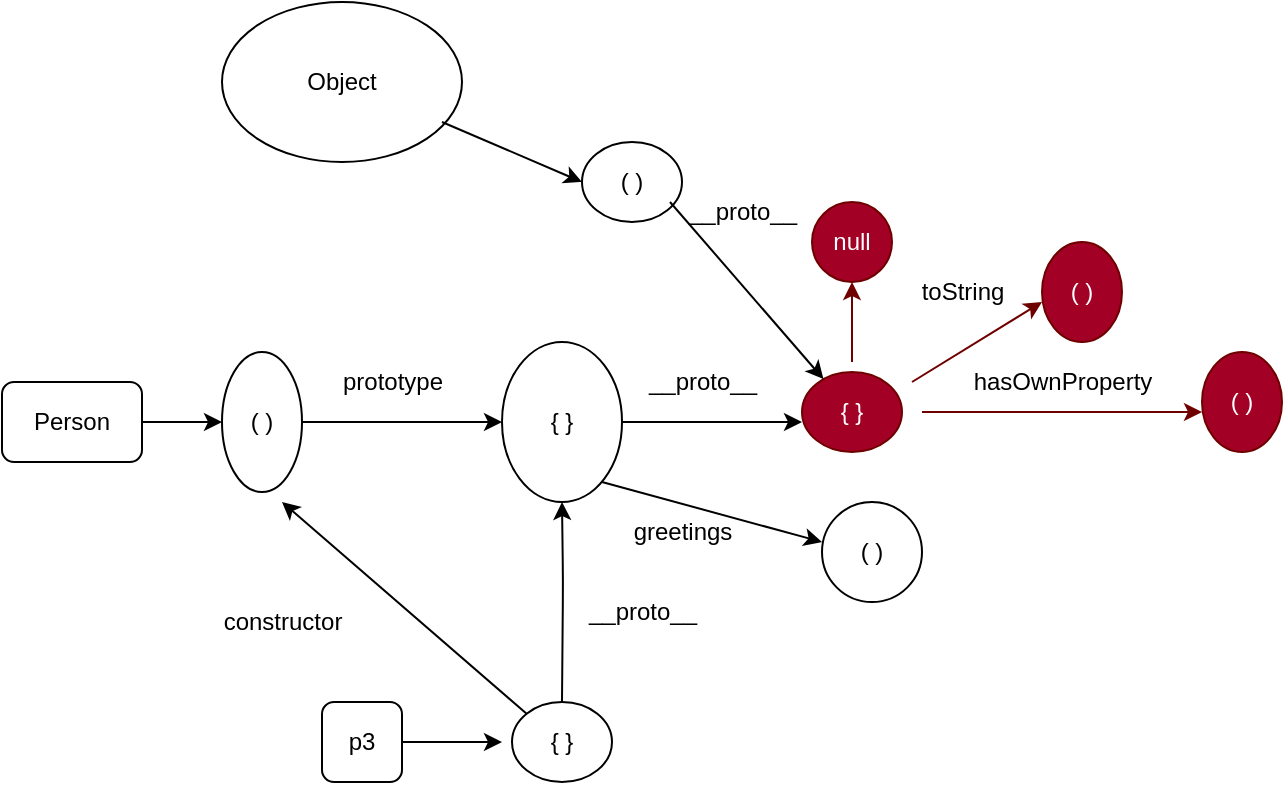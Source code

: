 <mxfile>
    <diagram id="M6l6Upq2CLplnQaV-pRG" name="Page-1">
        <mxGraphModel dx="746" dy="470" grid="1" gridSize="10" guides="1" tooltips="1" connect="1" arrows="1" fold="1" page="1" pageScale="1" pageWidth="827" pageHeight="1169" math="0" shadow="0">
            <root>
                <mxCell id="0"/>
                <mxCell id="1" parent="0"/>
                <mxCell id="2" value="Person" style="rounded=1;whiteSpace=wrap;html=1;" vertex="1" parent="1">
                    <mxGeometry x="30" y="210" width="70" height="40" as="geometry"/>
                </mxCell>
                <mxCell id="3" value="" style="endArrow=classic;html=1;" edge="1" parent="1" target="4">
                    <mxGeometry width="50" height="50" relative="1" as="geometry">
                        <mxPoint x="100" y="230" as="sourcePoint"/>
                        <mxPoint x="180" y="230" as="targetPoint"/>
                    </mxGeometry>
                </mxCell>
                <mxCell id="4" value="( )" style="ellipse;whiteSpace=wrap;html=1;" vertex="1" parent="1">
                    <mxGeometry x="140" y="195" width="40" height="70" as="geometry"/>
                </mxCell>
                <mxCell id="5" value="" style="endArrow=classic;html=1;" edge="1" parent="1">
                    <mxGeometry width="50" height="50" relative="1" as="geometry">
                        <mxPoint x="180" y="230" as="sourcePoint"/>
                        <mxPoint x="280" y="230" as="targetPoint"/>
                    </mxGeometry>
                </mxCell>
                <mxCell id="6" value="prototype" style="text;html=1;align=center;verticalAlign=middle;resizable=0;points=[];autosize=1;strokeColor=none;fillColor=none;" vertex="1" parent="1">
                    <mxGeometry x="190" y="195" width="70" height="30" as="geometry"/>
                </mxCell>
                <mxCell id="7" value="{ }" style="ellipse;whiteSpace=wrap;html=1;" vertex="1" parent="1">
                    <mxGeometry x="280" y="190" width="60" height="80" as="geometry"/>
                </mxCell>
                <mxCell id="9" value="" style="endArrow=classic;html=1;exitX=1;exitY=0.5;exitDx=0;exitDy=0;entryX=0;entryY=0.5;entryDx=0;entryDy=0;" edge="1" parent="1" source="7">
                    <mxGeometry width="50" height="50" relative="1" as="geometry">
                        <mxPoint x="360" y="270" as="sourcePoint"/>
                        <mxPoint x="430" y="230" as="targetPoint"/>
                    </mxGeometry>
                </mxCell>
                <mxCell id="11" value="" style="endArrow=classic;html=1;exitX=0.5;exitY=0;exitDx=0;exitDy=0;" edge="1" parent="1" source="26">
                    <mxGeometry width="50" height="50" relative="1" as="geometry">
                        <mxPoint x="310" y="330" as="sourcePoint"/>
                        <mxPoint x="310" y="270" as="targetPoint"/>
                        <Array as="points">
                            <mxPoint x="310.5" y="310"/>
                        </Array>
                    </mxGeometry>
                </mxCell>
                <mxCell id="12" value="__proto__" style="text;html=1;align=center;verticalAlign=middle;resizable=0;points=[];autosize=1;strokeColor=none;fillColor=none;" vertex="1" parent="1">
                    <mxGeometry x="310" y="310" width="80" height="30" as="geometry"/>
                </mxCell>
                <mxCell id="13" value="{ }" style="ellipse;whiteSpace=wrap;html=1;fillColor=#a20025;fontColor=#ffffff;strokeColor=#6F0000;" vertex="1" parent="1">
                    <mxGeometry x="430" y="205" width="50" height="40" as="geometry"/>
                </mxCell>
                <mxCell id="14" value="" style="endArrow=classic;html=1;fillColor=#a20025;strokeColor=#6F0000;" edge="1" parent="1">
                    <mxGeometry width="50" height="50" relative="1" as="geometry">
                        <mxPoint x="455" y="200" as="sourcePoint"/>
                        <mxPoint x="455" y="160" as="targetPoint"/>
                    </mxGeometry>
                </mxCell>
                <mxCell id="15" value="" style="endArrow=classic;html=1;fillColor=#a20025;strokeColor=#6F0000;" edge="1" parent="1">
                    <mxGeometry width="50" height="50" relative="1" as="geometry">
                        <mxPoint x="485" y="210" as="sourcePoint"/>
                        <mxPoint x="550" y="170" as="targetPoint"/>
                    </mxGeometry>
                </mxCell>
                <mxCell id="16" value="__proto__" style="text;html=1;align=center;verticalAlign=middle;resizable=0;points=[];autosize=1;strokeColor=none;fillColor=none;" vertex="1" parent="1">
                    <mxGeometry x="340" y="195" width="80" height="30" as="geometry"/>
                </mxCell>
                <mxCell id="17" value="" style="endArrow=classic;html=1;fillColor=#a20025;strokeColor=#6F0000;" edge="1" parent="1">
                    <mxGeometry width="50" height="50" relative="1" as="geometry">
                        <mxPoint x="490" y="225" as="sourcePoint"/>
                        <mxPoint x="630" y="225" as="targetPoint"/>
                    </mxGeometry>
                </mxCell>
                <mxCell id="19" value="( )" style="ellipse;whiteSpace=wrap;html=1;fillColor=#a20025;fontColor=#ffffff;strokeColor=#6F0000;" vertex="1" parent="1">
                    <mxGeometry x="550" y="140" width="40" height="50" as="geometry"/>
                </mxCell>
                <mxCell id="20" value="( )" style="ellipse;whiteSpace=wrap;html=1;fillColor=#a20025;fontColor=#ffffff;strokeColor=#6F0000;" vertex="1" parent="1">
                    <mxGeometry x="630" y="195" width="40" height="50" as="geometry"/>
                </mxCell>
                <mxCell id="21" value="toString" style="text;html=1;align=center;verticalAlign=middle;resizable=0;points=[];autosize=1;strokeColor=none;fillColor=none;" vertex="1" parent="1">
                    <mxGeometry x="480" y="150" width="60" height="30" as="geometry"/>
                </mxCell>
                <mxCell id="22" value="hasOwnProperty" style="text;html=1;align=center;verticalAlign=middle;resizable=0;points=[];autosize=1;strokeColor=none;fillColor=none;" vertex="1" parent="1">
                    <mxGeometry x="505" y="195" width="110" height="30" as="geometry"/>
                </mxCell>
                <mxCell id="23" value="null" style="ellipse;whiteSpace=wrap;html=1;fillColor=#a20025;fontColor=#ffffff;strokeColor=#6F0000;" vertex="1" parent="1">
                    <mxGeometry x="435" y="120" width="40" height="40" as="geometry"/>
                </mxCell>
                <mxCell id="24" value="p3" style="rounded=1;whiteSpace=wrap;html=1;" vertex="1" parent="1">
                    <mxGeometry x="190" y="370" width="40" height="40" as="geometry"/>
                </mxCell>
                <mxCell id="25" value="" style="endArrow=classic;html=1;" edge="1" parent="1">
                    <mxGeometry width="50" height="50" relative="1" as="geometry">
                        <mxPoint x="230" y="390" as="sourcePoint"/>
                        <mxPoint x="280" y="390" as="targetPoint"/>
                    </mxGeometry>
                </mxCell>
                <mxCell id="26" value="{ }" style="ellipse;whiteSpace=wrap;html=1;" vertex="1" parent="1">
                    <mxGeometry x="285" y="370" width="50" height="40" as="geometry"/>
                </mxCell>
                <mxCell id="27" value="" style="endArrow=classic;html=1;exitX=0;exitY=0;exitDx=0;exitDy=0;" edge="1" parent="1" source="26">
                    <mxGeometry width="50" height="50" relative="1" as="geometry">
                        <mxPoint x="280" y="370" as="sourcePoint"/>
                        <mxPoint x="170" y="270" as="targetPoint"/>
                    </mxGeometry>
                </mxCell>
                <mxCell id="28" value="constructor" style="text;html=1;align=center;verticalAlign=middle;resizable=0;points=[];autosize=1;strokeColor=none;fillColor=none;" vertex="1" parent="1">
                    <mxGeometry x="130" y="315" width="80" height="30" as="geometry"/>
                </mxCell>
                <mxCell id="29" value="Object" style="ellipse;whiteSpace=wrap;html=1;" vertex="1" parent="1">
                    <mxGeometry x="140" y="20" width="120" height="80" as="geometry"/>
                </mxCell>
                <mxCell id="30" value="" style="endArrow=classic;html=1;" edge="1" parent="1">
                    <mxGeometry width="50" height="50" relative="1" as="geometry">
                        <mxPoint x="250" y="80" as="sourcePoint"/>
                        <mxPoint x="320" y="110" as="targetPoint"/>
                    </mxGeometry>
                </mxCell>
                <mxCell id="31" value="( )" style="ellipse;whiteSpace=wrap;html=1;" vertex="1" parent="1">
                    <mxGeometry x="320" y="90" width="50" height="40" as="geometry"/>
                </mxCell>
                <mxCell id="32" value="__proto__&lt;br&gt;" style="text;html=1;align=center;verticalAlign=middle;resizable=0;points=[];autosize=1;strokeColor=none;fillColor=none;" vertex="1" parent="1">
                    <mxGeometry x="360" y="110" width="80" height="30" as="geometry"/>
                </mxCell>
                <mxCell id="35" value="" style="endArrow=classic;html=1;" edge="1" parent="1" target="13">
                    <mxGeometry width="50" height="50" relative="1" as="geometry">
                        <mxPoint x="364" y="120" as="sourcePoint"/>
                        <mxPoint x="414" y="70" as="targetPoint"/>
                    </mxGeometry>
                </mxCell>
                <mxCell id="36" value="" style="endArrow=classic;html=1;" edge="1" parent="1">
                    <mxGeometry width="50" height="50" relative="1" as="geometry">
                        <mxPoint x="330" y="260" as="sourcePoint"/>
                        <mxPoint x="440" y="290" as="targetPoint"/>
                    </mxGeometry>
                </mxCell>
                <mxCell id="37" value="greetings" style="text;html=1;align=center;verticalAlign=middle;resizable=0;points=[];autosize=1;strokeColor=none;fillColor=none;" vertex="1" parent="1">
                    <mxGeometry x="335" y="270" width="70" height="30" as="geometry"/>
                </mxCell>
                <mxCell id="38" value="( )" style="ellipse;whiteSpace=wrap;html=1;" vertex="1" parent="1">
                    <mxGeometry x="440" y="270" width="50" height="50" as="geometry"/>
                </mxCell>
            </root>
        </mxGraphModel>
    </diagram>
</mxfile>
